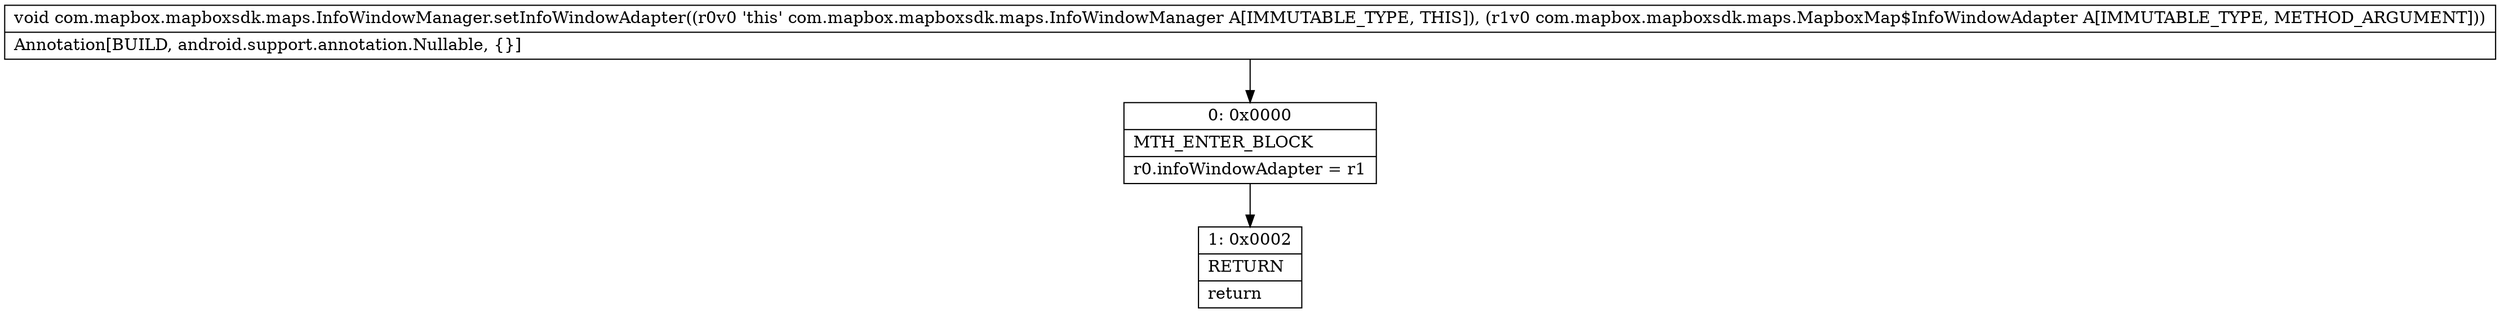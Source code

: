 digraph "CFG forcom.mapbox.mapboxsdk.maps.InfoWindowManager.setInfoWindowAdapter(Lcom\/mapbox\/mapboxsdk\/maps\/MapboxMap$InfoWindowAdapter;)V" {
Node_0 [shape=record,label="{0\:\ 0x0000|MTH_ENTER_BLOCK\l|r0.infoWindowAdapter = r1\l}"];
Node_1 [shape=record,label="{1\:\ 0x0002|RETURN\l|return\l}"];
MethodNode[shape=record,label="{void com.mapbox.mapboxsdk.maps.InfoWindowManager.setInfoWindowAdapter((r0v0 'this' com.mapbox.mapboxsdk.maps.InfoWindowManager A[IMMUTABLE_TYPE, THIS]), (r1v0 com.mapbox.mapboxsdk.maps.MapboxMap$InfoWindowAdapter A[IMMUTABLE_TYPE, METHOD_ARGUMENT]))  | Annotation[BUILD, android.support.annotation.Nullable, \{\}]\l}"];
MethodNode -> Node_0;
Node_0 -> Node_1;
}

